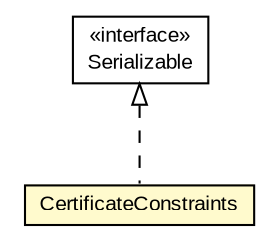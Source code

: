 #!/usr/local/bin/dot
#
# Class diagram 
# Generated by UMLGraph version R5_6-24-gf6e263 (http://www.umlgraph.org/)
#

digraph G {
	edge [fontname="arial",fontsize=10,labelfontname="arial",labelfontsize=10];
	node [fontname="arial",fontsize=10,shape=plaintext];
	nodesep=0.25;
	ranksep=0.5;
	// eu.europa.esig.jaxb.policy.CertificateConstraints
	c218105 [label=<<table title="eu.europa.esig.jaxb.policy.CertificateConstraints" border="0" cellborder="1" cellspacing="0" cellpadding="2" port="p" bgcolor="lemonChiffon" href="./CertificateConstraints.html">
		<tr><td><table border="0" cellspacing="0" cellpadding="1">
<tr><td align="center" balign="center"> CertificateConstraints </td></tr>
		</table></td></tr>
		</table>>, URL="./CertificateConstraints.html", fontname="arial", fontcolor="black", fontsize=10.0];
	//eu.europa.esig.jaxb.policy.CertificateConstraints implements java.io.Serializable
	c218790:p -> c218105:p [dir=back,arrowtail=empty,style=dashed];
	// java.io.Serializable
	c218790 [label=<<table title="java.io.Serializable" border="0" cellborder="1" cellspacing="0" cellpadding="2" port="p" href="http://java.sun.com/j2se/1.4.2/docs/api/java/io/Serializable.html">
		<tr><td><table border="0" cellspacing="0" cellpadding="1">
<tr><td align="center" balign="center"> &#171;interface&#187; </td></tr>
<tr><td align="center" balign="center"> Serializable </td></tr>
		</table></td></tr>
		</table>>, URL="http://java.sun.com/j2se/1.4.2/docs/api/java/io/Serializable.html", fontname="arial", fontcolor="black", fontsize=10.0];
}

